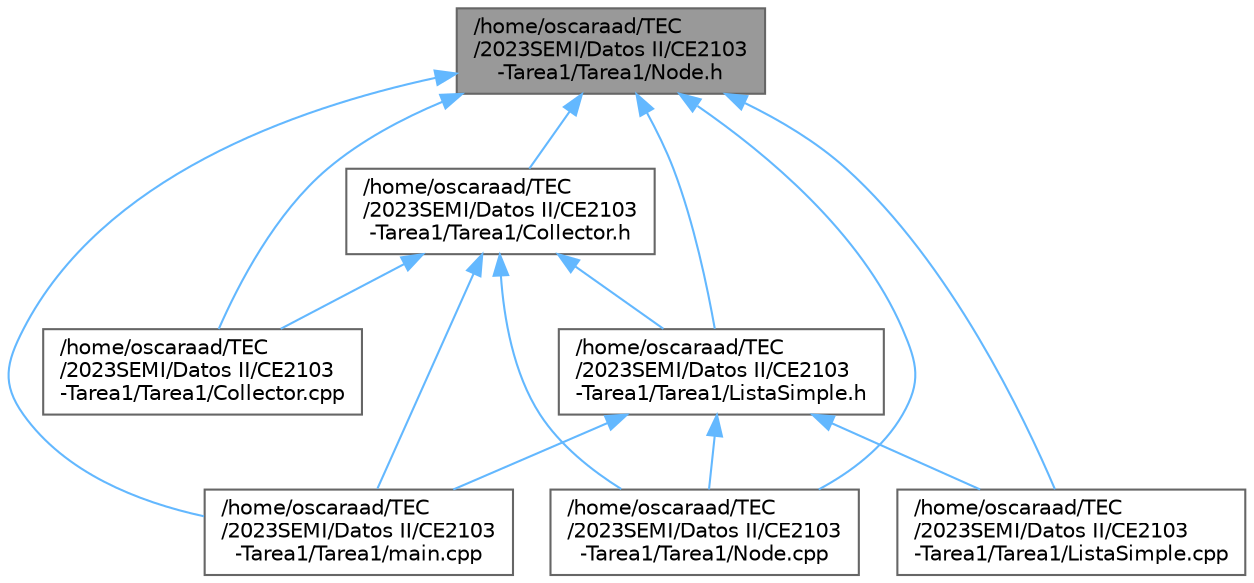 digraph "/home/oscaraad/TEC/2023SEMI/Datos II/CE2103-Tarea1/Tarea1/Node.h"
{
 // LATEX_PDF_SIZE
  bgcolor="transparent";
  edge [fontname=Helvetica,fontsize=10,labelfontname=Helvetica,labelfontsize=10];
  node [fontname=Helvetica,fontsize=10,shape=box,height=0.2,width=0.4];
  Node1 [label="/home/oscaraad/TEC\l/2023SEMI/Datos II/CE2103\l-Tarea1/Tarea1/Node.h",height=0.2,width=0.4,color="gray40", fillcolor="grey60", style="filled", fontcolor="black",tooltip="En esta header se crea la clase Node."];
  Node1 -> Node2 [dir="back",color="steelblue1",style="solid"];
  Node2 [label="/home/oscaraad/TEC\l/2023SEMI/Datos II/CE2103\l-Tarea1/Tarea1/Collector.cpp",height=0.2,width=0.4,color="grey40", fillcolor="white", style="filled",URL="$Collector_8cpp.html",tooltip="En esta clase se modifican los métodos de la clase Collector, la cual corresponde a la lista que alma..."];
  Node1 -> Node3 [dir="back",color="steelblue1",style="solid"];
  Node3 [label="/home/oscaraad/TEC\l/2023SEMI/Datos II/CE2103\l-Tarea1/Tarea1/Collector.h",height=0.2,width=0.4,color="grey40", fillcolor="white", style="filled",URL="$Collector_8h.html",tooltip="En esta header se crea la clase Collector."];
  Node3 -> Node2 [dir="back",color="steelblue1",style="solid"];
  Node3 -> Node4 [dir="back",color="steelblue1",style="solid"];
  Node4 [label="/home/oscaraad/TEC\l/2023SEMI/Datos II/CE2103\l-Tarea1/Tarea1/ListaSimple.h",height=0.2,width=0.4,color="grey40", fillcolor="white", style="filled",URL="$ListaSimple_8h.html",tooltip="En esta header se crea la clase ListaSimple."];
  Node4 -> Node5 [dir="back",color="steelblue1",style="solid"];
  Node5 [label="/home/oscaraad/TEC\l/2023SEMI/Datos II/CE2103\l-Tarea1/Tarea1/ListaSimple.cpp",height=0.2,width=0.4,color="grey40", fillcolor="white", style="filled",URL="$ListaSimple_8cpp.html",tooltip="En esta clase se modifican los métodos de la clase ListaSimple, la cual permite instanciar listas enl..."];
  Node4 -> Node6 [dir="back",color="steelblue1",style="solid"];
  Node6 [label="/home/oscaraad/TEC\l/2023SEMI/Datos II/CE2103\l-Tarea1/Tarea1/Node.cpp",height=0.2,width=0.4,color="grey40", fillcolor="white", style="filled",URL="$Node_8cpp.html",tooltip="En esta clase se modifican los métodos de la clase Node, la cual permite generar posteriormente nodos..."];
  Node4 -> Node7 [dir="back",color="steelblue1",style="solid"];
  Node7 [label="/home/oscaraad/TEC\l/2023SEMI/Datos II/CE2103\l-Tarea1/Tarea1/main.cpp",height=0.2,width=0.4,color="grey40", fillcolor="white", style="filled",URL="$main_8cpp.html",tooltip="En esta clase se lleva a cabo la ejecución principal del programa."];
  Node3 -> Node6 [dir="back",color="steelblue1",style="solid"];
  Node3 -> Node7 [dir="back",color="steelblue1",style="solid"];
  Node1 -> Node5 [dir="back",color="steelblue1",style="solid"];
  Node1 -> Node4 [dir="back",color="steelblue1",style="solid"];
  Node1 -> Node6 [dir="back",color="steelblue1",style="solid"];
  Node1 -> Node7 [dir="back",color="steelblue1",style="solid"];
}
